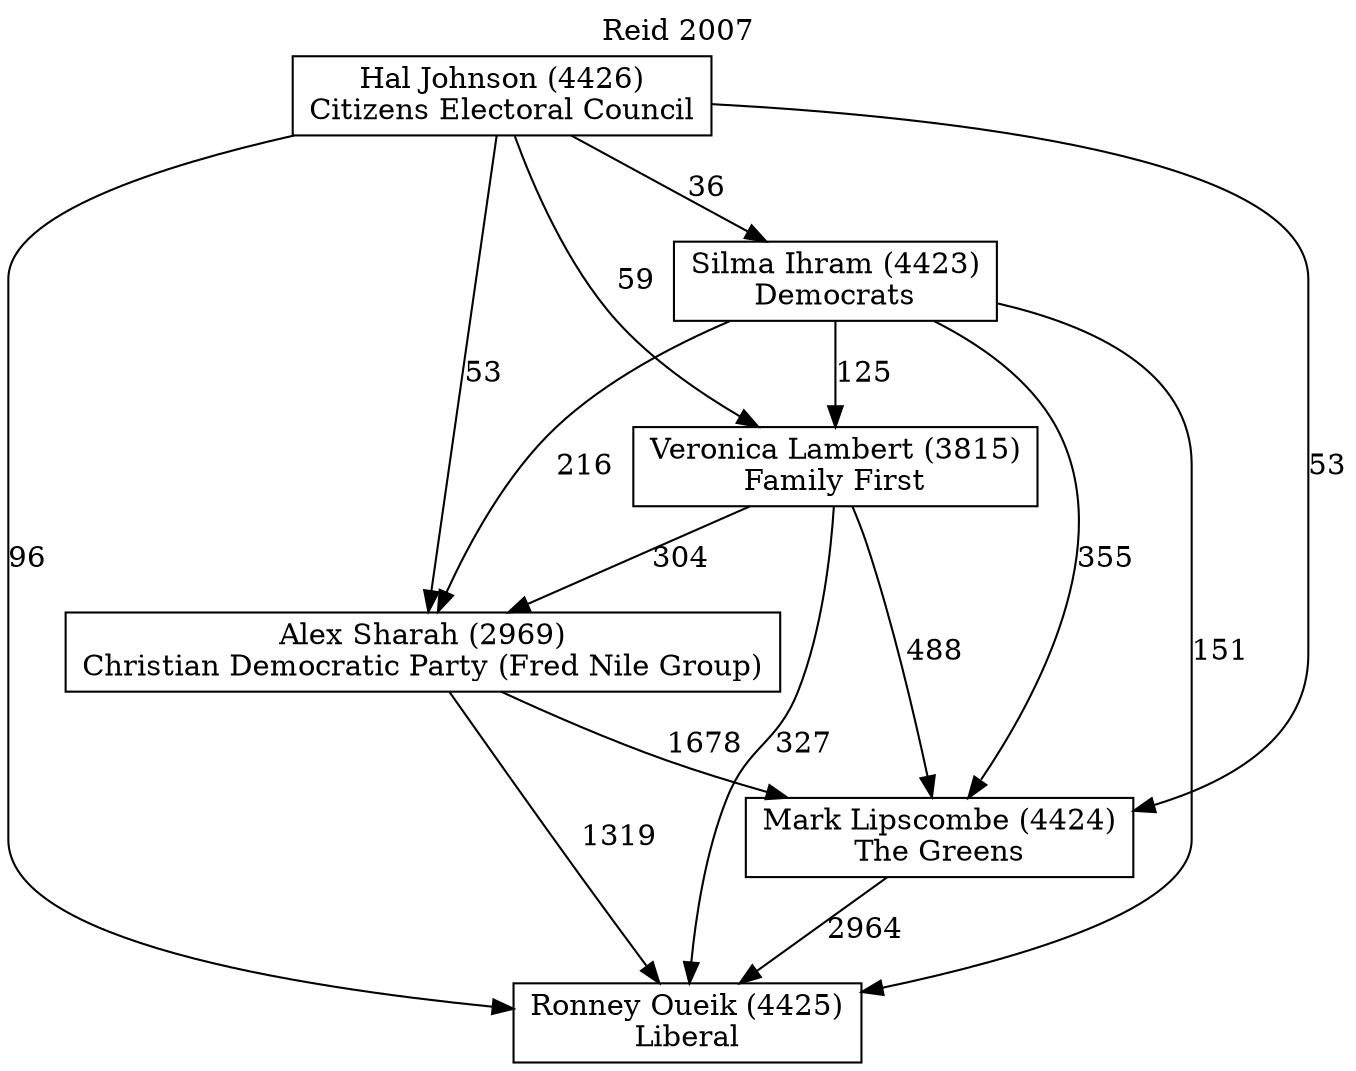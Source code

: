 // House preference flow
digraph "Ronney Oueik (4425)_Reid_2007" {
	graph [label="Reid 2007" labelloc=t mclimit=10]
	node [shape=box]
	"Ronney Oueik (4425)" [label="Ronney Oueik (4425)
Liberal"]
	"Mark Lipscombe (4424)" [label="Mark Lipscombe (4424)
The Greens"]
	"Alex Sharah (2969)" [label="Alex Sharah (2969)
Christian Democratic Party (Fred Nile Group)"]
	"Veronica Lambert (3815)" [label="Veronica Lambert (3815)
Family First"]
	"Silma Ihram (4423)" [label="Silma Ihram (4423)
Democrats"]
	"Hal Johnson (4426)" [label="Hal Johnson (4426)
Citizens Electoral Council"]
	"Mark Lipscombe (4424)" -> "Ronney Oueik (4425)" [label=2964]
	"Alex Sharah (2969)" -> "Mark Lipscombe (4424)" [label=1678]
	"Veronica Lambert (3815)" -> "Alex Sharah (2969)" [label=304]
	"Silma Ihram (4423)" -> "Veronica Lambert (3815)" [label=125]
	"Hal Johnson (4426)" -> "Silma Ihram (4423)" [label=36]
	"Alex Sharah (2969)" -> "Ronney Oueik (4425)" [label=1319]
	"Veronica Lambert (3815)" -> "Ronney Oueik (4425)" [label=327]
	"Silma Ihram (4423)" -> "Ronney Oueik (4425)" [label=151]
	"Hal Johnson (4426)" -> "Ronney Oueik (4425)" [label=96]
	"Hal Johnson (4426)" -> "Veronica Lambert (3815)" [label=59]
	"Silma Ihram (4423)" -> "Alex Sharah (2969)" [label=216]
	"Hal Johnson (4426)" -> "Alex Sharah (2969)" [label=53]
	"Veronica Lambert (3815)" -> "Mark Lipscombe (4424)" [label=488]
	"Silma Ihram (4423)" -> "Mark Lipscombe (4424)" [label=355]
	"Hal Johnson (4426)" -> "Mark Lipscombe (4424)" [label=53]
}
